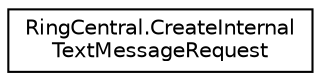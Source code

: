digraph "Graphical Class Hierarchy"
{
 // LATEX_PDF_SIZE
  edge [fontname="Helvetica",fontsize="10",labelfontname="Helvetica",labelfontsize="10"];
  node [fontname="Helvetica",fontsize="10",shape=record];
  rankdir="LR";
  Node0 [label="RingCentral.CreateInternal\lTextMessageRequest",height=0.2,width=0.4,color="black", fillcolor="white", style="filled",URL="$classRingCentral_1_1CreateInternalTextMessageRequest.html",tooltip=" "];
}
